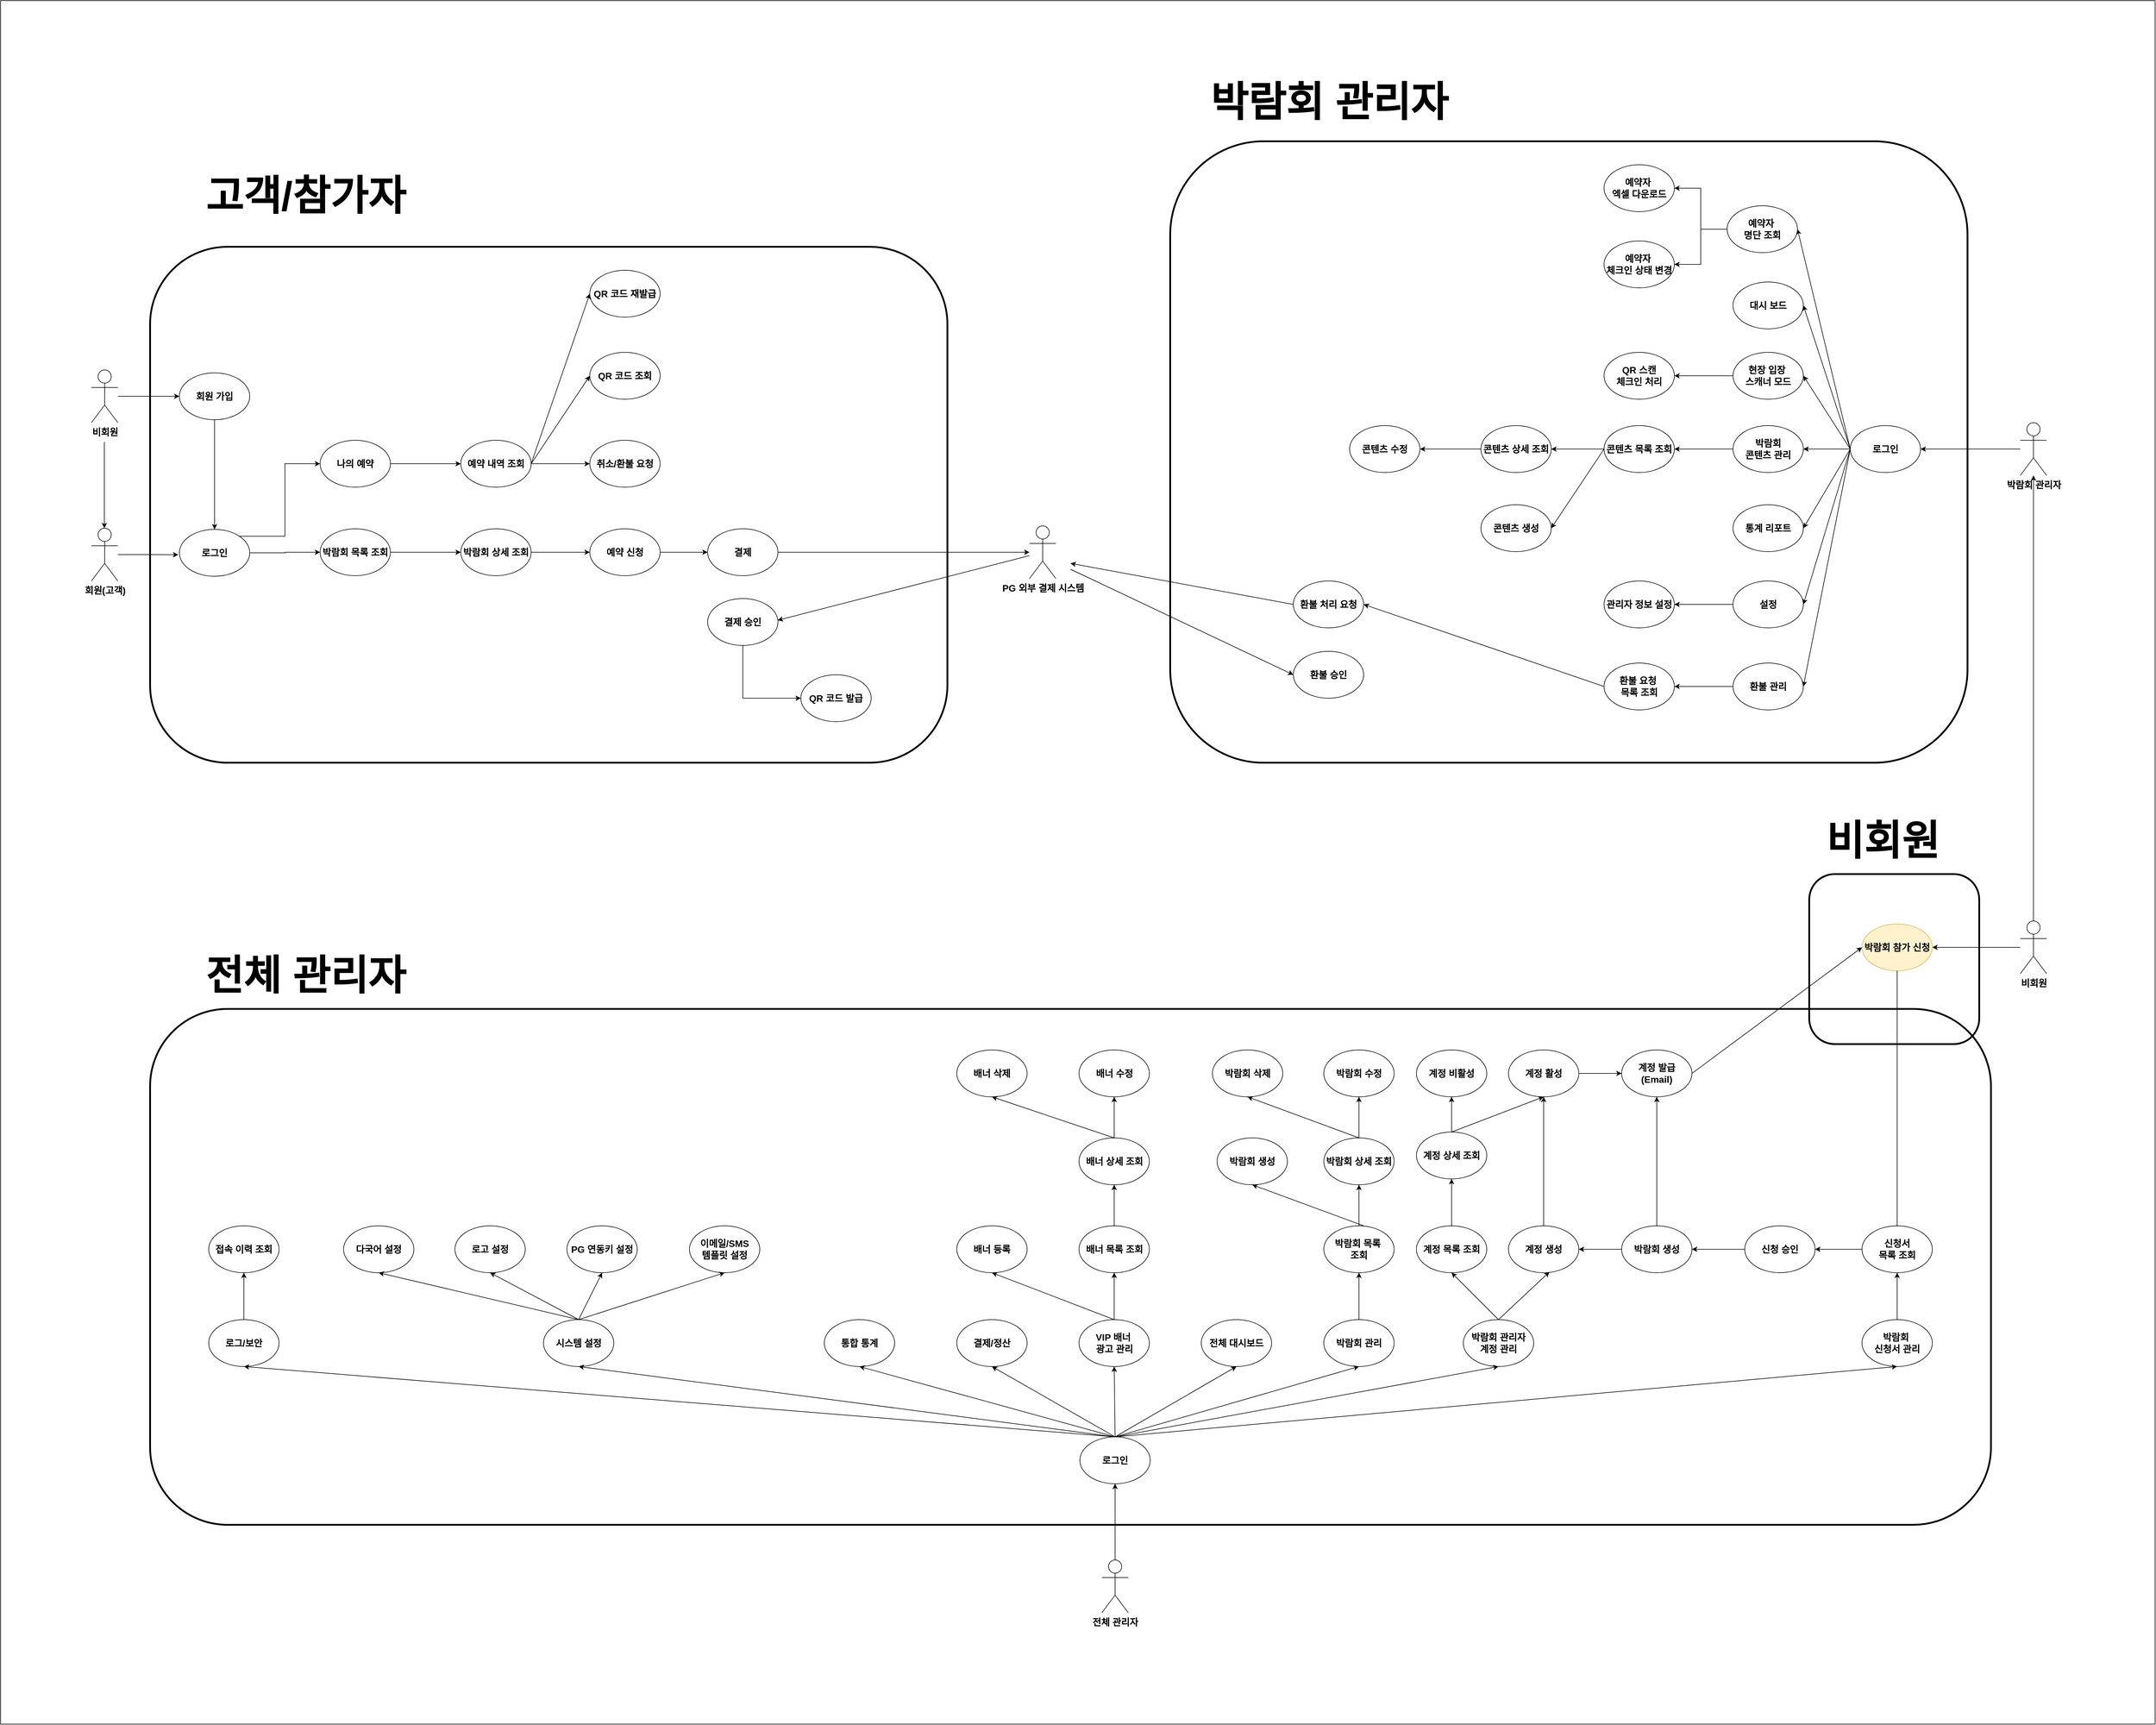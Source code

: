 <mxfile version="28.0.6">
  <diagram name="페이지-1" id="M0tbnselP6ZzbopTk5rP">
    <mxGraphModel dx="2686" dy="2296" grid="1" gridSize="10" guides="1" tooltips="1" connect="1" arrows="1" fold="1" page="1" pageScale="1" pageWidth="827" pageHeight="1169" math="0" shadow="0">
      <root>
        <mxCell id="0" />
        <mxCell id="1" parent="0" />
        <mxCell id="sVL81bUTCZYpE5jUuNYF-196" value="" style="rounded=1;whiteSpace=wrap;html=1;strokeColor=default;align=center;verticalAlign=middle;fontFamily=Helvetica;fontSize=16;fontColor=default;fillColor=none;strokeWidth=3;perimeterSpacing=0;" parent="1" vertex="1">
          <mxGeometry x="3060" y="1020" width="290" height="290" as="geometry" />
        </mxCell>
        <mxCell id="sVL81bUTCZYpE5jUuNYF-190" value="" style="rounded=1;whiteSpace=wrap;html=1;strokeColor=default;align=center;verticalAlign=middle;fontFamily=Helvetica;fontSize=16;fontColor=default;fillColor=none;strokeWidth=3;perimeterSpacing=0;" parent="1" vertex="1">
          <mxGeometry x="230" y="1250" width="3140" height="880" as="geometry" />
        </mxCell>
        <mxCell id="sVL81bUTCZYpE5jUuNYF-200" value="" style="rounded=0;whiteSpace=wrap;html=1;strokeColor=default;align=center;verticalAlign=middle;fontFamily=Helvetica;fontSize=16;fontColor=default;fillColor=none;" parent="1" vertex="1">
          <mxGeometry x="-25" y="-470" width="3675" height="2940" as="geometry" />
        </mxCell>
        <mxCell id="sVL81bUTCZYpE5jUuNYF-8" style="edgeStyle=orthogonalEdgeStyle;rounded=0;orthogonalLoop=1;jettySize=auto;html=1;fontStyle=1" parent="1" target="sVL81bUTCZYpE5jUuNYF-1" edge="1">
          <mxGeometry relative="1" as="geometry">
            <mxPoint x="152" y="283" as="sourcePoint" />
          </mxGeometry>
        </mxCell>
        <mxCell id="sVL81bUTCZYpE5jUuNYF-32" style="edgeStyle=orthogonalEdgeStyle;rounded=0;orthogonalLoop=1;jettySize=auto;html=1;entryX=0;entryY=0.5;entryDx=0;entryDy=0;fontStyle=1" parent="1" source="jAhalYrTm7OzA3xliaxw-1" target="sVL81bUTCZYpE5jUuNYF-9" edge="1">
          <mxGeometry relative="1" as="geometry">
            <mxPoint x="200" y="205" as="targetPoint" />
          </mxGeometry>
        </mxCell>
        <mxCell id="jAhalYrTm7OzA3xliaxw-1" value="&lt;font style=&quot;font-size: 16px;&quot;&gt;비회원&lt;/font&gt;" style="shape=umlActor;verticalLabelPosition=bottom;verticalAlign=top;html=1;outlineConnect=0;strokeColor=default;align=center;fontFamily=Helvetica;fontSize=12;fontColor=default;fillColor=default;fontStyle=1" parent="1" vertex="1">
          <mxGeometry x="130" y="160" width="45" height="90" as="geometry" />
        </mxCell>
        <mxCell id="sVL81bUTCZYpE5jUuNYF-33" value="" style="edgeStyle=orthogonalEdgeStyle;rounded=0;orthogonalLoop=1;jettySize=auto;html=1;entryX=-0.016;entryY=0.541;entryDx=0;entryDy=0;entryPerimeter=0;fontStyle=1" parent="1" source="sVL81bUTCZYpE5jUuNYF-1" target="sVL81bUTCZYpE5jUuNYF-4" edge="1">
          <mxGeometry relative="1" as="geometry" />
        </mxCell>
        <mxCell id="sVL81bUTCZYpE5jUuNYF-1" value="&lt;font style=&quot;font-size: 16px;&quot;&gt;회원(고객)&lt;/font&gt;" style="shape=umlActor;verticalLabelPosition=bottom;verticalAlign=top;html=1;outlineConnect=0;fontStyle=1" parent="1" vertex="1">
          <mxGeometry x="130" y="430" width="45" height="90" as="geometry" />
        </mxCell>
        <mxCell id="sVL81bUTCZYpE5jUuNYF-65" style="edgeStyle=orthogonalEdgeStyle;rounded=0;orthogonalLoop=1;jettySize=auto;html=1;fontFamily=Helvetica;fontSize=12;fontColor=default;fontStyle=1" parent="1" source="sVL81bUTCZYpE5jUuNYF-4" target="sVL81bUTCZYpE5jUuNYF-5" edge="1">
          <mxGeometry relative="1" as="geometry" />
        </mxCell>
        <mxCell id="sVL81bUTCZYpE5jUuNYF-67" style="edgeStyle=orthogonalEdgeStyle;rounded=0;orthogonalLoop=1;jettySize=auto;html=1;exitX=1;exitY=0;exitDx=0;exitDy=0;entryX=0;entryY=0.5;entryDx=0;entryDy=0;fontFamily=Helvetica;fontSize=12;fontColor=default;fontStyle=1" parent="1" source="sVL81bUTCZYpE5jUuNYF-4" target="sVL81bUTCZYpE5jUuNYF-16" edge="1">
          <mxGeometry relative="1" as="geometry" />
        </mxCell>
        <mxCell id="sVL81bUTCZYpE5jUuNYF-4" value="&lt;font&gt;로그인&lt;/font&gt;" style="ellipse;whiteSpace=wrap;html=1;strokeColor=default;align=center;verticalAlign=middle;fontFamily=Helvetica;fontSize=16;fontColor=default;fillColor=default;fontStyle=1" parent="1" vertex="1">
          <mxGeometry x="280" y="432" width="120" height="80" as="geometry" />
        </mxCell>
        <mxCell id="sVL81bUTCZYpE5jUuNYF-66" style="edgeStyle=orthogonalEdgeStyle;rounded=0;orthogonalLoop=1;jettySize=auto;html=1;fontFamily=Helvetica;fontSize=12;fontColor=default;fontStyle=1" parent="1" source="sVL81bUTCZYpE5jUuNYF-5" target="sVL81bUTCZYpE5jUuNYF-17" edge="1">
          <mxGeometry relative="1" as="geometry" />
        </mxCell>
        <mxCell id="sVL81bUTCZYpE5jUuNYF-5" value="박람회 목록 조회" style="ellipse;whiteSpace=wrap;html=1;strokeColor=default;align=center;verticalAlign=middle;fontFamily=Helvetica;fontSize=16;fontColor=default;fillColor=default;fontStyle=1" parent="1" vertex="1">
          <mxGeometry x="520" y="431" width="120" height="80" as="geometry" />
        </mxCell>
        <mxCell id="sVL81bUTCZYpE5jUuNYF-131" style="edgeStyle=orthogonalEdgeStyle;rounded=0;orthogonalLoop=1;jettySize=auto;html=1;fontFamily=Helvetica;fontSize=16;fontColor=default;fontStyle=1" parent="1" source="sVL81bUTCZYpE5jUuNYF-6" target="sVL81bUTCZYpE5jUuNYF-19" edge="1">
          <mxGeometry relative="1" as="geometry" />
        </mxCell>
        <mxCell id="sVL81bUTCZYpE5jUuNYF-6" value="박람회 관리자" style="shape=umlActor;verticalLabelPosition=bottom;verticalAlign=top;html=1;outlineConnect=0;fontSize=16;fontStyle=1" parent="1" vertex="1">
          <mxGeometry x="3420" y="250" width="45" height="90" as="geometry" />
        </mxCell>
        <mxCell id="sVL81bUTCZYpE5jUuNYF-144" style="edgeStyle=orthogonalEdgeStyle;rounded=0;orthogonalLoop=1;jettySize=auto;html=1;fontFamily=Helvetica;fontSize=16;fontColor=default;fontStyle=1" parent="1" source="sVL81bUTCZYpE5jUuNYF-7" target="sVL81bUTCZYpE5jUuNYF-20" edge="1">
          <mxGeometry relative="1" as="geometry" />
        </mxCell>
        <mxCell id="sVL81bUTCZYpE5jUuNYF-7" value="&lt;font style=&quot;font-size: 16px;&quot;&gt;전체 관리자&lt;/font&gt;" style="shape=umlActor;verticalLabelPosition=bottom;verticalAlign=top;html=1;outlineConnect=0;fontStyle=1" parent="1" vertex="1">
          <mxGeometry x="1853.5" y="2190" width="45" height="90" as="geometry" />
        </mxCell>
        <mxCell id="sVL81bUTCZYpE5jUuNYF-31" style="edgeStyle=orthogonalEdgeStyle;rounded=0;orthogonalLoop=1;jettySize=auto;html=1;fontStyle=1" parent="1" source="sVL81bUTCZYpE5jUuNYF-9" target="sVL81bUTCZYpE5jUuNYF-4" edge="1">
          <mxGeometry relative="1" as="geometry" />
        </mxCell>
        <mxCell id="sVL81bUTCZYpE5jUuNYF-9" value="&lt;font&gt;회원 가입&lt;/font&gt;" style="ellipse;whiteSpace=wrap;html=1;fontSize=16;fontStyle=1" parent="1" vertex="1">
          <mxGeometry x="280" y="165" width="120" height="80" as="geometry" />
        </mxCell>
        <mxCell id="sVL81bUTCZYpE5jUuNYF-11" value="대시 보드" style="ellipse;whiteSpace=wrap;html=1;strokeColor=default;align=center;verticalAlign=middle;fontFamily=Helvetica;fontSize=16;fontColor=default;fillColor=default;fontStyle=1" parent="1" vertex="1">
          <mxGeometry x="2930" y="10" width="120" height="80" as="geometry" />
        </mxCell>
        <mxCell id="sVL81bUTCZYpE5jUuNYF-85" style="edgeStyle=orthogonalEdgeStyle;rounded=0;orthogonalLoop=1;jettySize=auto;html=1;fontFamily=Helvetica;fontSize=16;fontColor=default;fontStyle=1" parent="1" source="sVL81bUTCZYpE5jUuNYF-12" target="sVL81bUTCZYpE5jUuNYF-82" edge="1">
          <mxGeometry relative="1" as="geometry" />
        </mxCell>
        <mxCell id="sVL81bUTCZYpE5jUuNYF-12" value="예약자&amp;nbsp;&lt;div&gt;명단 조회&lt;/div&gt;" style="ellipse;whiteSpace=wrap;html=1;strokeColor=default;align=center;verticalAlign=middle;fontFamily=Helvetica;fontSize=16;fontColor=default;fillColor=default;fontStyle=1" parent="1" vertex="1">
          <mxGeometry x="2920" y="-120" width="120" height="80" as="geometry" />
        </mxCell>
        <mxCell id="sVL81bUTCZYpE5jUuNYF-97" style="edgeStyle=orthogonalEdgeStyle;rounded=0;orthogonalLoop=1;jettySize=auto;html=1;fontFamily=Helvetica;fontSize=16;fontColor=default;fontStyle=1" parent="1" source="sVL81bUTCZYpE5jUuNYF-13" target="sVL81bUTCZYpE5jUuNYF-96" edge="1">
          <mxGeometry relative="1" as="geometry" />
        </mxCell>
        <mxCell id="sVL81bUTCZYpE5jUuNYF-13" value="&lt;div&gt;박람회&lt;/div&gt;콘텐츠 관리" style="ellipse;whiteSpace=wrap;html=1;strokeColor=default;align=center;verticalAlign=middle;fontFamily=Helvetica;fontSize=16;fontColor=default;fillColor=default;fontStyle=1" parent="1" vertex="1">
          <mxGeometry x="2930" y="255" width="120" height="80" as="geometry" />
        </mxCell>
        <mxCell id="sVL81bUTCZYpE5jUuNYF-14" value="통계 리포트" style="ellipse;whiteSpace=wrap;html=1;strokeColor=default;align=center;verticalAlign=middle;fontFamily=Helvetica;fontSize=16;fontColor=default;fillColor=default;fontStyle=1" parent="1" vertex="1">
          <mxGeometry x="2930" y="390" width="120" height="80" as="geometry" />
        </mxCell>
        <mxCell id="sVL81bUTCZYpE5jUuNYF-95" style="edgeStyle=orthogonalEdgeStyle;rounded=0;orthogonalLoop=1;jettySize=auto;html=1;fontFamily=Helvetica;fontSize=16;fontColor=default;fontStyle=1" parent="1" source="sVL81bUTCZYpE5jUuNYF-15" target="sVL81bUTCZYpE5jUuNYF-94" edge="1">
          <mxGeometry relative="1" as="geometry" />
        </mxCell>
        <mxCell id="sVL81bUTCZYpE5jUuNYF-15" value="설정" style="ellipse;whiteSpace=wrap;html=1;strokeColor=default;align=center;verticalAlign=middle;fontFamily=Helvetica;fontSize=16;fontColor=default;fillColor=default;fontStyle=1" parent="1" vertex="1">
          <mxGeometry x="2930" y="520" width="120" height="80" as="geometry" />
        </mxCell>
        <mxCell id="sVL81bUTCZYpE5jUuNYF-75" style="edgeStyle=orthogonalEdgeStyle;rounded=0;orthogonalLoop=1;jettySize=auto;html=1;fontFamily=Helvetica;fontSize=12;fontColor=default;fontStyle=1" parent="1" source="sVL81bUTCZYpE5jUuNYF-16" target="sVL81bUTCZYpE5jUuNYF-59" edge="1">
          <mxGeometry relative="1" as="geometry" />
        </mxCell>
        <mxCell id="sVL81bUTCZYpE5jUuNYF-16" value="나의 예약" style="ellipse;whiteSpace=wrap;html=1;strokeColor=default;align=center;verticalAlign=middle;fontFamily=Helvetica;fontSize=16;fontColor=default;fillColor=default;fontStyle=1" parent="1" vertex="1">
          <mxGeometry x="520" y="280" width="120" height="80" as="geometry" />
        </mxCell>
        <mxCell id="sVL81bUTCZYpE5jUuNYF-69" style="edgeStyle=orthogonalEdgeStyle;rounded=0;orthogonalLoop=1;jettySize=auto;html=1;fontFamily=Helvetica;fontSize=12;fontColor=default;fontStyle=1" parent="1" source="sVL81bUTCZYpE5jUuNYF-17" target="sVL81bUTCZYpE5jUuNYF-55" edge="1">
          <mxGeometry relative="1" as="geometry" />
        </mxCell>
        <mxCell id="sVL81bUTCZYpE5jUuNYF-17" value="박람회 상세 조회" style="ellipse;whiteSpace=wrap;html=1;strokeColor=default;align=center;verticalAlign=middle;fontFamily=Helvetica;fontSize=16;fontColor=default;fillColor=default;fontStyle=1" parent="1" vertex="1">
          <mxGeometry x="760" y="431" width="120" height="80" as="geometry" />
        </mxCell>
        <mxCell id="sVL81bUTCZYpE5jUuNYF-19" value="로그인" style="ellipse;whiteSpace=wrap;html=1;strokeColor=default;align=center;verticalAlign=middle;fontFamily=Helvetica;fontSize=16;fontColor=default;fillColor=default;fontStyle=1" parent="1" vertex="1">
          <mxGeometry x="3130" y="255" width="120" height="80" as="geometry" />
        </mxCell>
        <mxCell id="sVL81bUTCZYpE5jUuNYF-20" value="로그인" style="ellipse;whiteSpace=wrap;html=1;strokeColor=default;align=center;verticalAlign=middle;fontFamily=Helvetica;fontSize=16;fontColor=default;fillColor=default;fontStyle=1" parent="1" vertex="1">
          <mxGeometry x="1816" y="1980" width="120" height="80" as="geometry" />
        </mxCell>
        <mxCell id="sVL81bUTCZYpE5jUuNYF-22" value="전체 대시보드" style="ellipse;whiteSpace=wrap;html=1;strokeColor=default;align=center;verticalAlign=middle;fontFamily=Helvetica;fontSize=16;fontColor=default;fillColor=default;fontStyle=1" parent="1" vertex="1">
          <mxGeometry x="2023" y="1780" width="120" height="80" as="geometry" />
        </mxCell>
        <mxCell id="sVL81bUTCZYpE5jUuNYF-166" value="" style="edgeStyle=orthogonalEdgeStyle;rounded=0;orthogonalLoop=1;jettySize=auto;html=1;fontFamily=Helvetica;fontSize=16;fontColor=default;fontStyle=1" parent="1" source="sVL81bUTCZYpE5jUuNYF-23" target="sVL81bUTCZYpE5jUuNYF-40" edge="1">
          <mxGeometry relative="1" as="geometry" />
        </mxCell>
        <mxCell id="sVL81bUTCZYpE5jUuNYF-23" value="박람회 관리" style="ellipse;whiteSpace=wrap;html=1;strokeColor=default;align=center;verticalAlign=middle;fontFamily=Helvetica;fontSize=16;fontColor=default;fillColor=default;fontStyle=1" parent="1" vertex="1">
          <mxGeometry x="2232" y="1780" width="120" height="80" as="geometry" />
        </mxCell>
        <mxCell id="sVL81bUTCZYpE5jUuNYF-24" value="박람회 관리자&lt;div&gt;계정 관리&lt;/div&gt;" style="ellipse;whiteSpace=wrap;html=1;strokeColor=default;align=center;verticalAlign=middle;fontFamily=Helvetica;fontSize=16;fontColor=default;fillColor=default;fontStyle=1" parent="1" vertex="1">
          <mxGeometry x="2470" y="1780" width="120" height="80" as="geometry" />
        </mxCell>
        <mxCell id="sVL81bUTCZYpE5jUuNYF-178" value="" style="edgeStyle=orthogonalEdgeStyle;rounded=0;orthogonalLoop=1;jettySize=auto;html=1;fontFamily=Helvetica;fontSize=16;fontColor=default;fontStyle=1" parent="1" source="sVL81bUTCZYpE5jUuNYF-25" target="sVL81bUTCZYpE5jUuNYF-64" edge="1">
          <mxGeometry relative="1" as="geometry" />
        </mxCell>
        <mxCell id="sVL81bUTCZYpE5jUuNYF-25" value="VIP 배너&amp;nbsp;&lt;div&gt;광고 관리&lt;/div&gt;" style="ellipse;whiteSpace=wrap;html=1;strokeColor=default;align=center;verticalAlign=middle;fontFamily=Helvetica;fontSize=16;fontColor=default;fillColor=default;fontStyle=1" parent="1" vertex="1">
          <mxGeometry x="1814.5" y="1780" width="120" height="80" as="geometry" />
        </mxCell>
        <mxCell id="sVL81bUTCZYpE5jUuNYF-26" value="결제/정산" style="ellipse;whiteSpace=wrap;html=1;strokeColor=default;align=center;verticalAlign=middle;fontFamily=Helvetica;fontSize=16;fontColor=default;fillColor=default;fontStyle=1" parent="1" vertex="1">
          <mxGeometry x="1606" y="1780" width="120" height="80" as="geometry" />
        </mxCell>
        <mxCell id="sVL81bUTCZYpE5jUuNYF-27" value="통합 통계" style="ellipse;whiteSpace=wrap;html=1;strokeColor=default;align=center;verticalAlign=middle;fontFamily=Helvetica;fontSize=16;fontColor=default;fillColor=default;fontStyle=1" parent="1" vertex="1">
          <mxGeometry x="1380" y="1780" width="120" height="80" as="geometry" />
        </mxCell>
        <mxCell id="sVL81bUTCZYpE5jUuNYF-28" value="시스템 설정" style="ellipse;whiteSpace=wrap;html=1;strokeColor=default;align=center;verticalAlign=middle;fontFamily=Helvetica;fontSize=16;fontColor=default;fillColor=default;fontStyle=1" parent="1" vertex="1">
          <mxGeometry x="901" y="1780" width="120" height="80" as="geometry" />
        </mxCell>
        <mxCell id="sVL81bUTCZYpE5jUuNYF-189" value="" style="edgeStyle=orthogonalEdgeStyle;rounded=0;orthogonalLoop=1;jettySize=auto;html=1;fontFamily=Helvetica;fontSize=16;fontColor=default;fontStyle=1" parent="1" source="sVL81bUTCZYpE5jUuNYF-29" target="sVL81bUTCZYpE5jUuNYF-188" edge="1">
          <mxGeometry relative="1" as="geometry" />
        </mxCell>
        <mxCell id="sVL81bUTCZYpE5jUuNYF-29" value="로그/보안" style="ellipse;whiteSpace=wrap;html=1;strokeColor=default;align=center;verticalAlign=middle;fontFamily=Helvetica;fontSize=16;fontColor=default;fillColor=default;fontStyle=1" parent="1" vertex="1">
          <mxGeometry x="330" y="1780" width="120" height="80" as="geometry" />
        </mxCell>
        <mxCell id="sVL81bUTCZYpE5jUuNYF-93" style="edgeStyle=orthogonalEdgeStyle;rounded=0;orthogonalLoop=1;jettySize=auto;html=1;fontFamily=Helvetica;fontSize=16;fontColor=default;fontStyle=1" parent="1" source="sVL81bUTCZYpE5jUuNYF-30" target="sVL81bUTCZYpE5jUuNYF-92" edge="1">
          <mxGeometry relative="1" as="geometry" />
        </mxCell>
        <mxCell id="sVL81bUTCZYpE5jUuNYF-30" value="현장 입장&amp;nbsp;&lt;div&gt;스캐너 모드&lt;/div&gt;" style="ellipse;whiteSpace=wrap;html=1;strokeColor=default;align=center;verticalAlign=middle;fontFamily=Helvetica;fontSize=16;fontColor=default;fillColor=default;fontStyle=1" parent="1" vertex="1">
          <mxGeometry x="2930" y="130" width="120" height="80" as="geometry" />
        </mxCell>
        <mxCell id="sVL81bUTCZYpE5jUuNYF-160" value="" style="edgeStyle=orthogonalEdgeStyle;rounded=0;orthogonalLoop=1;jettySize=auto;html=1;fontFamily=Helvetica;fontSize=16;fontColor=default;fontStyle=1" parent="1" source="sVL81bUTCZYpE5jUuNYF-36" target="sVL81bUTCZYpE5jUuNYF-43" edge="1">
          <mxGeometry relative="1" as="geometry" />
        </mxCell>
        <mxCell id="sVL81bUTCZYpE5jUuNYF-162" value="" style="edgeStyle=orthogonalEdgeStyle;rounded=0;orthogonalLoop=1;jettySize=auto;html=1;fontFamily=Helvetica;fontSize=16;fontColor=default;fontStyle=1" parent="1" source="sVL81bUTCZYpE5jUuNYF-36" target="sVL81bUTCZYpE5jUuNYF-54" edge="1">
          <mxGeometry relative="1" as="geometry" />
        </mxCell>
        <mxCell id="sVL81bUTCZYpE5jUuNYF-36" value="박람회 생성" style="ellipse;whiteSpace=wrap;html=1;strokeColor=default;align=center;verticalAlign=middle;fontFamily=Helvetica;fontSize=16;fontColor=default;fillColor=default;fontStyle=1" parent="1" vertex="1">
          <mxGeometry x="2740" y="1620" width="120" height="80" as="geometry" />
        </mxCell>
        <mxCell id="sVL81bUTCZYpE5jUuNYF-37" value="박람회 수정" style="ellipse;whiteSpace=wrap;html=1;strokeColor=default;align=center;verticalAlign=middle;fontFamily=Helvetica;fontSize=16;fontColor=default;fillColor=default;fontStyle=1" parent="1" vertex="1">
          <mxGeometry x="2232" y="1320" width="120" height="80" as="geometry" />
        </mxCell>
        <mxCell id="sVL81bUTCZYpE5jUuNYF-38" value="박람회 삭제" style="ellipse;whiteSpace=wrap;html=1;strokeColor=default;align=center;verticalAlign=middle;fontFamily=Helvetica;fontSize=16;fontColor=default;fillColor=default;fontStyle=1" parent="1" vertex="1">
          <mxGeometry x="2042" y="1320" width="120" height="80" as="geometry" />
        </mxCell>
        <mxCell id="sVL81bUTCZYpE5jUuNYF-167" value="" style="edgeStyle=orthogonalEdgeStyle;rounded=0;orthogonalLoop=1;jettySize=auto;html=1;fontFamily=Helvetica;fontSize=16;fontColor=default;fontStyle=1" parent="1" source="sVL81bUTCZYpE5jUuNYF-40" target="sVL81bUTCZYpE5jUuNYF-42" edge="1">
          <mxGeometry relative="1" as="geometry" />
        </mxCell>
        <mxCell id="sVL81bUTCZYpE5jUuNYF-40" value="박람회 목록&amp;nbsp;&lt;div&gt;조회&lt;/div&gt;" style="ellipse;whiteSpace=wrap;html=1;strokeColor=default;align=center;verticalAlign=middle;fontFamily=Helvetica;fontSize=16;fontColor=default;fillColor=default;fontStyle=1" parent="1" vertex="1">
          <mxGeometry x="2232" y="1620" width="120" height="80" as="geometry" />
        </mxCell>
        <mxCell id="sVL81bUTCZYpE5jUuNYF-168" value="" style="edgeStyle=orthogonalEdgeStyle;rounded=0;orthogonalLoop=1;jettySize=auto;html=1;fontFamily=Helvetica;fontSize=16;fontColor=default;fontStyle=1" parent="1" source="sVL81bUTCZYpE5jUuNYF-42" target="sVL81bUTCZYpE5jUuNYF-37" edge="1">
          <mxGeometry relative="1" as="geometry" />
        </mxCell>
        <mxCell id="sVL81bUTCZYpE5jUuNYF-42" value="박람회 상세&amp;nbsp;&lt;span style=&quot;background-color: transparent; color: light-dark(rgb(0, 0, 0), rgb(255, 255, 255));&quot;&gt;조회&lt;/span&gt;" style="ellipse;whiteSpace=wrap;html=1;strokeColor=default;align=center;verticalAlign=middle;fontFamily=Helvetica;fontSize=16;fontColor=default;fillColor=default;fontStyle=1" parent="1" vertex="1">
          <mxGeometry x="2232" y="1470" width="120" height="80" as="geometry" />
        </mxCell>
        <mxCell id="sVL81bUTCZYpE5jUuNYF-161" style="edgeStyle=orthogonalEdgeStyle;rounded=0;orthogonalLoop=1;jettySize=auto;html=1;fontFamily=Helvetica;fontSize=16;fontColor=default;fontStyle=1" parent="1" source="sVL81bUTCZYpE5jUuNYF-43" target="sVL81bUTCZYpE5jUuNYF-44" edge="1">
          <mxGeometry relative="1" as="geometry" />
        </mxCell>
        <mxCell id="sVL81bUTCZYpE5jUuNYF-43" value="계정 생성" style="ellipse;whiteSpace=wrap;html=1;strokeColor=default;align=center;verticalAlign=middle;fontFamily=Helvetica;fontSize=16;fontColor=default;fillColor=default;fontStyle=1" parent="1" vertex="1">
          <mxGeometry x="2547" y="1620" width="120" height="80" as="geometry" />
        </mxCell>
        <mxCell id="UDyGWrclJcHRmXK76RhE-1" value="" style="edgeStyle=orthogonalEdgeStyle;rounded=0;orthogonalLoop=1;jettySize=auto;html=1;" edge="1" parent="1" source="sVL81bUTCZYpE5jUuNYF-44" target="sVL81bUTCZYpE5jUuNYF-54">
          <mxGeometry relative="1" as="geometry" />
        </mxCell>
        <mxCell id="sVL81bUTCZYpE5jUuNYF-44" value="계정 활성" style="ellipse;whiteSpace=wrap;html=1;strokeColor=default;align=center;verticalAlign=middle;fontFamily=Helvetica;fontSize=16;fontColor=default;fillColor=default;fontStyle=1" parent="1" vertex="1">
          <mxGeometry x="2547" y="1320" width="120" height="80" as="geometry" />
        </mxCell>
        <mxCell id="sVL81bUTCZYpE5jUuNYF-46" value="계정 비활성" style="ellipse;whiteSpace=wrap;html=1;strokeColor=default;align=center;verticalAlign=middle;fontFamily=Helvetica;fontSize=16;fontColor=default;fillColor=default;fontStyle=1" parent="1" vertex="1">
          <mxGeometry x="2390" y="1320" width="120" height="80" as="geometry" />
        </mxCell>
        <mxCell id="sVL81bUTCZYpE5jUuNYF-133" style="edgeStyle=orthogonalEdgeStyle;rounded=0;orthogonalLoop=1;jettySize=auto;html=1;fontFamily=Helvetica;fontSize=16;fontColor=default;" parent="1" source="sVL81bUTCZYpE5jUuNYF-47" target="sVL81bUTCZYpE5jUuNYF-6" edge="1">
          <mxGeometry relative="1" as="geometry" />
        </mxCell>
        <mxCell id="sVL81bUTCZYpE5jUuNYF-134" style="edgeStyle=orthogonalEdgeStyle;rounded=0;orthogonalLoop=1;jettySize=auto;html=1;fontFamily=Helvetica;fontSize=16;fontColor=default;" parent="1" source="sVL81bUTCZYpE5jUuNYF-47" target="sVL81bUTCZYpE5jUuNYF-50" edge="1">
          <mxGeometry relative="1" as="geometry" />
        </mxCell>
        <mxCell id="sVL81bUTCZYpE5jUuNYF-47" value="&lt;font style=&quot;font-size: 16px;&quot;&gt;비회원&lt;/font&gt;" style="shape=umlActor;verticalLabelPosition=bottom;verticalAlign=top;html=1;outlineConnect=0;fontStyle=1" parent="1" vertex="1">
          <mxGeometry x="3420" y="1100" width="45" height="90" as="geometry" />
        </mxCell>
        <mxCell id="sVL81bUTCZYpE5jUuNYF-50" value="박람회 참가 신청" style="ellipse;whiteSpace=wrap;html=1;strokeColor=#d6b656;align=center;verticalAlign=middle;fontFamily=Helvetica;fontSize=16;fillColor=#fff2cc;fontStyle=1" parent="1" vertex="1">
          <mxGeometry x="3150" y="1105" width="120" height="80" as="geometry" />
        </mxCell>
        <mxCell id="sVL81bUTCZYpE5jUuNYF-158" value="" style="edgeStyle=orthogonalEdgeStyle;rounded=0;orthogonalLoop=1;jettySize=auto;html=1;fontFamily=Helvetica;fontSize=16;fontColor=default;fontStyle=1" parent="1" source="sVL81bUTCZYpE5jUuNYF-51" target="sVL81bUTCZYpE5jUuNYF-137" edge="1">
          <mxGeometry relative="1" as="geometry" />
        </mxCell>
        <mxCell id="sVL81bUTCZYpE5jUuNYF-51" value="신청서 &lt;br&gt;목록 조회" style="ellipse;whiteSpace=wrap;html=1;strokeColor=default;align=center;verticalAlign=middle;fontFamily=Helvetica;fontSize=16;fontColor=default;fillColor=default;fontStyle=1" parent="1" vertex="1">
          <mxGeometry x="3150" y="1620" width="120" height="80" as="geometry" />
        </mxCell>
        <mxCell id="sVL81bUTCZYpE5jUuNYF-54" value="계정 발급&lt;div&gt;(Email)&lt;/div&gt;" style="ellipse;whiteSpace=wrap;html=1;strokeColor=default;align=center;verticalAlign=middle;fontFamily=Helvetica;fontSize=16;fontColor=default;fillColor=default;fontStyle=1" parent="1" vertex="1">
          <mxGeometry x="2740" y="1320" width="120" height="80" as="geometry" />
        </mxCell>
        <mxCell id="sVL81bUTCZYpE5jUuNYF-72" style="edgeStyle=orthogonalEdgeStyle;rounded=0;orthogonalLoop=1;jettySize=auto;html=1;fontFamily=Helvetica;fontSize=12;fontColor=default;fontStyle=1" parent="1" source="sVL81bUTCZYpE5jUuNYF-55" target="sVL81bUTCZYpE5jUuNYF-57" edge="1">
          <mxGeometry relative="1" as="geometry" />
        </mxCell>
        <mxCell id="sVL81bUTCZYpE5jUuNYF-55" value="예약 신청" style="ellipse;whiteSpace=wrap;html=1;strokeColor=default;align=center;verticalAlign=middle;fontFamily=Helvetica;fontSize=16;fontColor=default;fillColor=default;fontStyle=1" parent="1" vertex="1">
          <mxGeometry x="980" y="431" width="120" height="80" as="geometry" />
        </mxCell>
        <mxCell id="sVL81bUTCZYpE5jUuNYF-74" style="edgeStyle=orthogonalEdgeStyle;rounded=0;orthogonalLoop=1;jettySize=auto;html=1;fontFamily=Helvetica;fontSize=12;fontColor=default;fontStyle=1" parent="1" source="sVL81bUTCZYpE5jUuNYF-57" target="sVL81bUTCZYpE5jUuNYF-62" edge="1">
          <mxGeometry relative="1" as="geometry" />
        </mxCell>
        <mxCell id="sVL81bUTCZYpE5jUuNYF-57" value="결제" style="ellipse;whiteSpace=wrap;html=1;strokeColor=default;align=center;verticalAlign=middle;fontFamily=Helvetica;fontSize=16;fontColor=default;fillColor=default;fontStyle=1" parent="1" vertex="1">
          <mxGeometry x="1181" y="431" width="120" height="80" as="geometry" />
        </mxCell>
        <mxCell id="sVL81bUTCZYpE5jUuNYF-58" value="QR 코드 발급" style="ellipse;whiteSpace=wrap;html=1;strokeColor=default;align=center;verticalAlign=middle;fontFamily=Helvetica;fontSize=16;fontColor=default;fillColor=default;fontStyle=1" parent="1" vertex="1">
          <mxGeometry x="1340" y="680" width="120" height="80" as="geometry" />
        </mxCell>
        <mxCell id="sVL81bUTCZYpE5jUuNYF-70" style="edgeStyle=orthogonalEdgeStyle;rounded=0;orthogonalLoop=1;jettySize=auto;html=1;fontFamily=Helvetica;fontSize=12;fontColor=default;fontStyle=1" parent="1" source="sVL81bUTCZYpE5jUuNYF-59" target="sVL81bUTCZYpE5jUuNYF-60" edge="1">
          <mxGeometry relative="1" as="geometry" />
        </mxCell>
        <mxCell id="sVL81bUTCZYpE5jUuNYF-59" value="예약 내역 조회" style="ellipse;whiteSpace=wrap;html=1;strokeColor=default;align=center;verticalAlign=middle;fontFamily=Helvetica;fontSize=16;fontColor=default;fillColor=default;fontStyle=1" parent="1" vertex="1">
          <mxGeometry x="760" y="280" width="120" height="80" as="geometry" />
        </mxCell>
        <mxCell id="sVL81bUTCZYpE5jUuNYF-60" value="취소/환불 요청" style="ellipse;whiteSpace=wrap;html=1;strokeColor=default;align=center;verticalAlign=middle;fontFamily=Helvetica;fontSize=16;fontColor=default;fillColor=default;fontStyle=1" parent="1" vertex="1">
          <mxGeometry x="980" y="280" width="120" height="80" as="geometry" />
        </mxCell>
        <mxCell id="sVL81bUTCZYpE5jUuNYF-61" value="QR 코드 조회" style="ellipse;whiteSpace=wrap;html=1;strokeColor=default;align=center;verticalAlign=middle;fontFamily=Helvetica;fontSize=16;fontColor=default;fillColor=default;fontStyle=1" parent="1" vertex="1">
          <mxGeometry x="980" y="130" width="120" height="80" as="geometry" />
        </mxCell>
        <mxCell id="sVL81bUTCZYpE5jUuNYF-62" value="PG 외부 결제 시스템" style="shape=umlActor;verticalLabelPosition=bottom;verticalAlign=top;html=1;outlineConnect=0;strokeColor=default;align=center;fontFamily=Helvetica;fontSize=16;fontColor=default;fillColor=default;fontStyle=1" parent="1" vertex="1">
          <mxGeometry x="1730" y="426" width="45" height="90" as="geometry" />
        </mxCell>
        <mxCell id="sVL81bUTCZYpE5jUuNYF-179" value="" style="edgeStyle=orthogonalEdgeStyle;rounded=0;orthogonalLoop=1;jettySize=auto;html=1;fontFamily=Helvetica;fontSize=16;fontColor=default;fontStyle=1" parent="1" source="sVL81bUTCZYpE5jUuNYF-64" target="sVL81bUTCZYpE5jUuNYF-171" edge="1">
          <mxGeometry relative="1" as="geometry" />
        </mxCell>
        <mxCell id="sVL81bUTCZYpE5jUuNYF-64" value="배너 목록&amp;nbsp;&lt;span style=&quot;background-color: transparent; color: light-dark(rgb(0, 0, 0), rgb(255, 255, 255));&quot;&gt;조회&lt;/span&gt;" style="ellipse;whiteSpace=wrap;html=1;strokeColor=default;align=center;verticalAlign=middle;fontFamily=Helvetica;fontSize=16;fontColor=default;fillColor=default;fontStyle=1" parent="1" vertex="1">
          <mxGeometry x="1814.5" y="1620" width="120" height="80" as="geometry" />
        </mxCell>
        <mxCell id="sVL81bUTCZYpE5jUuNYF-79" style="edgeStyle=orthogonalEdgeStyle;rounded=0;orthogonalLoop=1;jettySize=auto;html=1;entryX=0;entryY=0.5;entryDx=0;entryDy=0;fontFamily=Helvetica;fontSize=12;fontColor=default;exitX=0.5;exitY=1;exitDx=0;exitDy=0;fontStyle=1" parent="1" source="sVL81bUTCZYpE5jUuNYF-77" target="sVL81bUTCZYpE5jUuNYF-58" edge="1">
          <mxGeometry relative="1" as="geometry">
            <mxPoint x="1220" y="675" as="sourcePoint" />
            <mxPoint x="1319.0" y="765" as="targetPoint" />
          </mxGeometry>
        </mxCell>
        <mxCell id="sVL81bUTCZYpE5jUuNYF-77" value="결제 승인" style="ellipse;whiteSpace=wrap;html=1;strokeColor=default;align=center;verticalAlign=middle;fontFamily=Helvetica;fontSize=16;fontColor=default;fillColor=default;fontStyle=1" parent="1" vertex="1">
          <mxGeometry x="1181" y="550" width="120" height="80" as="geometry" />
        </mxCell>
        <mxCell id="sVL81bUTCZYpE5jUuNYF-80" value="" style="endArrow=classic;html=1;rounded=0;fontFamily=Helvetica;fontSize=12;fontColor=default;entryX=0.995;entryY=0.463;entryDx=0;entryDy=0;entryPerimeter=0;fontStyle=1" parent="1" source="sVL81bUTCZYpE5jUuNYF-62" target="sVL81bUTCZYpE5jUuNYF-77" edge="1">
          <mxGeometry width="50" height="50" relative="1" as="geometry">
            <mxPoint x="1380" y="585" as="sourcePoint" />
            <mxPoint x="1430" y="535" as="targetPoint" />
          </mxGeometry>
        </mxCell>
        <mxCell id="sVL81bUTCZYpE5jUuNYF-81" value="예약자&amp;nbsp;&lt;div&gt;엑셀 다운로드&lt;/div&gt;" style="ellipse;whiteSpace=wrap;html=1;strokeColor=default;align=center;verticalAlign=middle;fontFamily=Helvetica;fontSize=16;fontColor=default;fillColor=default;fontStyle=1" parent="1" vertex="1">
          <mxGeometry x="2710" y="-190" width="120" height="80" as="geometry" />
        </mxCell>
        <mxCell id="sVL81bUTCZYpE5jUuNYF-82" value="예약자&amp;nbsp;&lt;div&gt;체크인 상태 변경&lt;/div&gt;" style="ellipse;whiteSpace=wrap;html=1;strokeColor=default;align=center;verticalAlign=middle;fontFamily=Helvetica;fontSize=16;fontColor=default;fillColor=default;fontStyle=1" parent="1" vertex="1">
          <mxGeometry x="2710" y="-60" width="120" height="80" as="geometry" />
        </mxCell>
        <mxCell id="sVL81bUTCZYpE5jUuNYF-83" value="" style="endArrow=classic;html=1;rounded=0;fontFamily=Helvetica;fontSize=12;fontColor=default;entryX=1;entryY=0.5;entryDx=0;entryDy=0;exitX=0;exitY=0.5;exitDx=0;exitDy=0;fontStyle=1" parent="1" source="sVL81bUTCZYpE5jUuNYF-19" target="sVL81bUTCZYpE5jUuNYF-12" edge="1">
          <mxGeometry width="50" height="50" relative="1" as="geometry">
            <mxPoint x="2090" y="20" as="sourcePoint" />
            <mxPoint x="1860" y="126" as="targetPoint" />
          </mxGeometry>
        </mxCell>
        <mxCell id="sVL81bUTCZYpE5jUuNYF-84" style="edgeStyle=orthogonalEdgeStyle;rounded=0;orthogonalLoop=1;jettySize=auto;html=1;entryX=1;entryY=0.5;entryDx=0;entryDy=0;fontFamily=Helvetica;fontSize=16;fontColor=default;fontStyle=1" parent="1" source="sVL81bUTCZYpE5jUuNYF-12" target="sVL81bUTCZYpE5jUuNYF-81" edge="1">
          <mxGeometry relative="1" as="geometry" />
        </mxCell>
        <mxCell id="sVL81bUTCZYpE5jUuNYF-87" value="" style="endArrow=classic;html=1;rounded=0;fontFamily=Helvetica;fontSize=12;fontColor=default;entryX=1;entryY=0.5;entryDx=0;entryDy=0;exitX=0;exitY=0.5;exitDx=0;exitDy=0;fontStyle=1" parent="1" source="sVL81bUTCZYpE5jUuNYF-19" target="sVL81bUTCZYpE5jUuNYF-11" edge="1">
          <mxGeometry width="50" height="50" relative="1" as="geometry">
            <mxPoint x="2270" y="499" as="sourcePoint" />
            <mxPoint x="2381" y="260" as="targetPoint" />
          </mxGeometry>
        </mxCell>
        <mxCell id="sVL81bUTCZYpE5jUuNYF-88" value="" style="endArrow=classic;html=1;rounded=0;fontFamily=Helvetica;fontSize=12;fontColor=default;exitX=0;exitY=0.5;exitDx=0;exitDy=0;entryX=1;entryY=0.5;entryDx=0;entryDy=0;fontStyle=1" parent="1" source="sVL81bUTCZYpE5jUuNYF-19" target="sVL81bUTCZYpE5jUuNYF-30" edge="1">
          <mxGeometry width="50" height="50" relative="1" as="geometry">
            <mxPoint x="2220" y="400" as="sourcePoint" />
            <mxPoint x="2330" y="280" as="targetPoint" />
          </mxGeometry>
        </mxCell>
        <mxCell id="sVL81bUTCZYpE5jUuNYF-89" value="" style="endArrow=classic;html=1;rounded=0;fontFamily=Helvetica;fontSize=12;fontColor=default;exitX=0;exitY=0.5;exitDx=0;exitDy=0;fontStyle=1" parent="1" source="sVL81bUTCZYpE5jUuNYF-19" edge="1">
          <mxGeometry width="50" height="50" relative="1" as="geometry">
            <mxPoint x="2340" y="460" as="sourcePoint" />
            <mxPoint x="3050" y="295" as="targetPoint" />
          </mxGeometry>
        </mxCell>
        <mxCell id="sVL81bUTCZYpE5jUuNYF-90" value="" style="endArrow=classic;html=1;rounded=0;fontFamily=Helvetica;fontSize=12;fontColor=default;entryX=1;entryY=0.5;entryDx=0;entryDy=0;exitX=0;exitY=0.5;exitDx=0;exitDy=0;fontStyle=1" parent="1" source="sVL81bUTCZYpE5jUuNYF-19" target="sVL81bUTCZYpE5jUuNYF-14" edge="1">
          <mxGeometry width="50" height="50" relative="1" as="geometry">
            <mxPoint x="2360" y="450" as="sourcePoint" />
            <mxPoint x="2470" y="330" as="targetPoint" />
          </mxGeometry>
        </mxCell>
        <mxCell id="sVL81bUTCZYpE5jUuNYF-91" value="" style="endArrow=classic;html=1;rounded=0;fontFamily=Helvetica;fontSize=12;fontColor=default;entryX=1;entryY=0.5;entryDx=0;entryDy=0;exitX=0;exitY=0.5;exitDx=0;exitDy=0;fontStyle=1" parent="1" source="sVL81bUTCZYpE5jUuNYF-19" target="sVL81bUTCZYpE5jUuNYF-15" edge="1">
          <mxGeometry width="50" height="50" relative="1" as="geometry">
            <mxPoint x="3270" y="350" as="sourcePoint" />
            <mxPoint x="2240" y="680" as="targetPoint" />
          </mxGeometry>
        </mxCell>
        <mxCell id="sVL81bUTCZYpE5jUuNYF-92" value="QR 스캔&lt;div&gt;체크인 처리&lt;/div&gt;" style="ellipse;whiteSpace=wrap;html=1;strokeColor=default;align=center;verticalAlign=middle;fontFamily=Helvetica;fontSize=16;fontColor=default;fillColor=default;fontStyle=1" parent="1" vertex="1">
          <mxGeometry x="2710" y="130" width="120" height="80" as="geometry" />
        </mxCell>
        <mxCell id="sVL81bUTCZYpE5jUuNYF-94" value="관리자 정보 설정" style="ellipse;whiteSpace=wrap;html=1;strokeColor=default;align=center;verticalAlign=middle;fontFamily=Helvetica;fontSize=16;fontColor=default;fillColor=default;fontStyle=1" parent="1" vertex="1">
          <mxGeometry x="2710" y="520" width="120" height="80" as="geometry" />
        </mxCell>
        <mxCell id="sVL81bUTCZYpE5jUuNYF-103" style="edgeStyle=orthogonalEdgeStyle;rounded=0;orthogonalLoop=1;jettySize=auto;html=1;fontFamily=Helvetica;fontSize=16;fontColor=default;fontStyle=1" parent="1" source="sVL81bUTCZYpE5jUuNYF-96" target="sVL81bUTCZYpE5jUuNYF-101" edge="1">
          <mxGeometry relative="1" as="geometry" />
        </mxCell>
        <mxCell id="sVL81bUTCZYpE5jUuNYF-98" value="콘텐츠 생성" style="ellipse;whiteSpace=wrap;html=1;strokeColor=default;align=center;verticalAlign=middle;fontFamily=Helvetica;fontSize=16;fontColor=default;fillColor=default;fontStyle=1" parent="1" vertex="1">
          <mxGeometry x="2500" y="390" width="120" height="80" as="geometry" />
        </mxCell>
        <mxCell id="sVL81bUTCZYpE5jUuNYF-99" value="" style="endArrow=classic;html=1;rounded=0;fontFamily=Helvetica;fontSize=12;fontColor=default;entryX=1;entryY=0.5;entryDx=0;entryDy=0;exitX=0;exitY=0.5;exitDx=0;exitDy=0;fontStyle=1" parent="1" source="sVL81bUTCZYpE5jUuNYF-96" target="sVL81bUTCZYpE5jUuNYF-98" edge="1">
          <mxGeometry width="50" height="50" relative="1" as="geometry">
            <mxPoint x="2260" y="250" as="sourcePoint" />
            <mxPoint x="2370" y="380" as="targetPoint" />
          </mxGeometry>
        </mxCell>
        <mxCell id="sVL81bUTCZYpE5jUuNYF-104" style="edgeStyle=orthogonalEdgeStyle;rounded=0;orthogonalLoop=1;jettySize=auto;html=1;fontFamily=Helvetica;fontSize=16;fontColor=default;fontStyle=1" parent="1" source="sVL81bUTCZYpE5jUuNYF-101" target="sVL81bUTCZYpE5jUuNYF-102" edge="1">
          <mxGeometry relative="1" as="geometry" />
        </mxCell>
        <mxCell id="sVL81bUTCZYpE5jUuNYF-101" value="콘텐츠 상세 조회" style="ellipse;whiteSpace=wrap;html=1;strokeColor=default;align=center;verticalAlign=middle;fontFamily=Helvetica;fontSize=16;fontColor=default;fillColor=default;fontStyle=1" parent="1" vertex="1">
          <mxGeometry x="2500" y="255" width="120" height="80" as="geometry" />
        </mxCell>
        <mxCell id="sVL81bUTCZYpE5jUuNYF-102" value="콘텐츠 수정" style="ellipse;whiteSpace=wrap;html=1;strokeColor=default;align=center;verticalAlign=middle;fontFamily=Helvetica;fontSize=16;fontColor=default;fillColor=default;fontStyle=1" parent="1" vertex="1">
          <mxGeometry x="2276" y="255" width="120" height="80" as="geometry" />
        </mxCell>
        <mxCell id="sVL81bUTCZYpE5jUuNYF-110" style="edgeStyle=orthogonalEdgeStyle;rounded=0;orthogonalLoop=1;jettySize=auto;html=1;fontFamily=Helvetica;fontSize=16;fontColor=default;fontStyle=1" parent="1" source="sVL81bUTCZYpE5jUuNYF-106" target="sVL81bUTCZYpE5jUuNYF-109" edge="1">
          <mxGeometry relative="1" as="geometry" />
        </mxCell>
        <mxCell id="sVL81bUTCZYpE5jUuNYF-106" value="환불 관리" style="ellipse;whiteSpace=wrap;html=1;strokeColor=default;align=center;verticalAlign=middle;fontFamily=Helvetica;fontSize=16;fontColor=default;fillColor=default;fontStyle=1" parent="1" vertex="1">
          <mxGeometry x="2930" y="660" width="120" height="80" as="geometry" />
        </mxCell>
        <mxCell id="sVL81bUTCZYpE5jUuNYF-107" value="" style="endArrow=classic;html=1;rounded=0;fontFamily=Helvetica;fontSize=12;fontColor=default;entryX=1;entryY=0.5;entryDx=0;entryDy=0;exitX=0;exitY=0.5;exitDx=0;exitDy=0;fontStyle=1" parent="1" source="sVL81bUTCZYpE5jUuNYF-19" target="sVL81bUTCZYpE5jUuNYF-106" edge="1">
          <mxGeometry width="50" height="50" relative="1" as="geometry">
            <mxPoint x="2040" y="380" as="sourcePoint" />
            <mxPoint x="2150" y="640" as="targetPoint" />
          </mxGeometry>
        </mxCell>
        <mxCell id="sVL81bUTCZYpE5jUuNYF-109" value="환불 요청&amp;nbsp;&lt;div&gt;목록 조회&lt;/div&gt;" style="ellipse;whiteSpace=wrap;html=1;strokeColor=default;align=center;verticalAlign=middle;fontFamily=Helvetica;fontSize=16;fontColor=default;fillColor=default;fontStyle=1" parent="1" vertex="1">
          <mxGeometry x="2710" y="660" width="120" height="80" as="geometry" />
        </mxCell>
        <mxCell id="sVL81bUTCZYpE5jUuNYF-111" value="환불 처리 요청" style="ellipse;whiteSpace=wrap;html=1;strokeColor=default;align=center;verticalAlign=middle;fontFamily=Helvetica;fontSize=16;fontColor=default;fillColor=default;fontStyle=1" parent="1" vertex="1">
          <mxGeometry x="2180" y="520" width="120" height="80" as="geometry" />
        </mxCell>
        <mxCell id="sVL81bUTCZYpE5jUuNYF-115" value="" style="endArrow=classic;html=1;rounded=0;fontFamily=Helvetica;fontSize=12;fontColor=default;exitX=0;exitY=0.5;exitDx=0;exitDy=0;" parent="1" source="sVL81bUTCZYpE5jUuNYF-111" edge="1">
          <mxGeometry width="50" height="50" relative="1" as="geometry">
            <mxPoint x="2970" y="670" as="sourcePoint" />
            <mxPoint x="1800" y="490" as="targetPoint" />
          </mxGeometry>
        </mxCell>
        <mxCell id="sVL81bUTCZYpE5jUuNYF-116" value="QR 코드 재발급" style="ellipse;whiteSpace=wrap;html=1;strokeColor=default;align=center;verticalAlign=middle;fontFamily=Helvetica;fontSize=16;fontColor=default;fillColor=default;fontStyle=1" parent="1" vertex="1">
          <mxGeometry x="980" y="-10" width="120" height="80" as="geometry" />
        </mxCell>
        <mxCell id="sVL81bUTCZYpE5jUuNYF-118" value="" style="endArrow=classic;html=1;rounded=0;fontFamily=Helvetica;fontSize=12;fontColor=default;entryX=0;entryY=0.5;entryDx=0;entryDy=0;exitX=1;exitY=0.5;exitDx=0;exitDy=0;fontStyle=1" parent="1" source="sVL81bUTCZYpE5jUuNYF-59" target="sVL81bUTCZYpE5jUuNYF-61" edge="1">
          <mxGeometry width="50" height="50" relative="1" as="geometry">
            <mxPoint x="850" y="-10" as="sourcePoint" />
            <mxPoint x="620" y="96" as="targetPoint" />
          </mxGeometry>
        </mxCell>
        <mxCell id="sVL81bUTCZYpE5jUuNYF-119" value="" style="endArrow=classic;html=1;rounded=0;fontFamily=Helvetica;fontSize=12;fontColor=default;entryX=0;entryY=0.5;entryDx=0;entryDy=0;exitX=1;exitY=0.5;exitDx=0;exitDy=0;fontStyle=1" parent="1" source="sVL81bUTCZYpE5jUuNYF-59" target="sVL81bUTCZYpE5jUuNYF-116" edge="1">
          <mxGeometry width="50" height="50" relative="1" as="geometry">
            <mxPoint x="820" y="320" as="sourcePoint" />
            <mxPoint x="920" y="170" as="targetPoint" />
          </mxGeometry>
        </mxCell>
        <mxCell id="sVL81bUTCZYpE5jUuNYF-123" value="" style="endArrow=classic;html=1;rounded=0;fontFamily=Helvetica;fontSize=12;fontColor=default;entryX=0;entryY=0.5;entryDx=0;entryDy=0;fontStyle=1" parent="1" source="sVL81bUTCZYpE5jUuNYF-13" target="sVL81bUTCZYpE5jUuNYF-96" edge="1">
          <mxGeometry width="50" height="50" relative="1" as="geometry">
            <mxPoint x="3560" y="295" as="sourcePoint" />
            <mxPoint x="4450" y="430" as="targetPoint" />
          </mxGeometry>
        </mxCell>
        <mxCell id="sVL81bUTCZYpE5jUuNYF-96" value="콘텐츠 목록 조회" style="ellipse;whiteSpace=wrap;html=1;strokeColor=default;align=center;verticalAlign=middle;fontFamily=Helvetica;fontSize=16;fontColor=default;fillColor=default;fontStyle=1" parent="1" vertex="1">
          <mxGeometry x="2710" y="255" width="120" height="80" as="geometry" />
        </mxCell>
        <mxCell id="sVL81bUTCZYpE5jUuNYF-127" value="환불 승인" style="ellipse;whiteSpace=wrap;html=1;strokeColor=default;align=center;verticalAlign=middle;fontFamily=Helvetica;fontSize=16;fontColor=default;fillColor=default;fontStyle=1" parent="1" vertex="1">
          <mxGeometry x="2180" y="640" width="120" height="80" as="geometry" />
        </mxCell>
        <mxCell id="sVL81bUTCZYpE5jUuNYF-128" value="" style="endArrow=classic;html=1;rounded=0;fontFamily=Helvetica;fontSize=12;fontColor=default;entryX=0;entryY=0.5;entryDx=0;entryDy=0;" parent="1" target="sVL81bUTCZYpE5jUuNYF-127" edge="1">
          <mxGeometry width="50" height="50" relative="1" as="geometry">
            <mxPoint x="1800" y="500" as="sourcePoint" />
            <mxPoint x="2040" y="660" as="targetPoint" />
          </mxGeometry>
        </mxCell>
        <mxCell id="sVL81bUTCZYpE5jUuNYF-129" value="" style="endArrow=classic;html=1;rounded=0;fontFamily=Helvetica;fontSize=12;fontColor=default;exitX=0;exitY=0.5;exitDx=0;exitDy=0;entryX=1;entryY=0.5;entryDx=0;entryDy=0;fontStyle=1" parent="1" source="sVL81bUTCZYpE5jUuNYF-109" target="sVL81bUTCZYpE5jUuNYF-111" edge="1">
          <mxGeometry width="50" height="50" relative="1" as="geometry">
            <mxPoint x="2450" y="640" as="sourcePoint" />
            <mxPoint x="2070" y="570" as="targetPoint" />
          </mxGeometry>
        </mxCell>
        <mxCell id="sVL81bUTCZYpE5jUuNYF-135" value="" style="endArrow=none;html=1;rounded=0;fontFamily=Helvetica;fontSize=16;fontColor=default;" parent="1" source="sVL81bUTCZYpE5jUuNYF-50" target="sVL81bUTCZYpE5jUuNYF-51" edge="1">
          <mxGeometry width="50" height="50" relative="1" as="geometry">
            <mxPoint x="3210" y="1160" as="sourcePoint" />
            <mxPoint x="2970" y="880" as="targetPoint" />
          </mxGeometry>
        </mxCell>
        <mxCell id="sVL81bUTCZYpE5jUuNYF-159" value="" style="edgeStyle=orthogonalEdgeStyle;rounded=0;orthogonalLoop=1;jettySize=auto;html=1;fontFamily=Helvetica;fontSize=16;fontColor=default;fontStyle=1" parent="1" source="sVL81bUTCZYpE5jUuNYF-137" target="sVL81bUTCZYpE5jUuNYF-36" edge="1">
          <mxGeometry relative="1" as="geometry" />
        </mxCell>
        <mxCell id="sVL81bUTCZYpE5jUuNYF-137" value="신청 승인" style="ellipse;whiteSpace=wrap;html=1;strokeColor=default;align=center;verticalAlign=middle;fontFamily=Helvetica;fontSize=16;fontColor=default;fillColor=default;fontStyle=1" parent="1" vertex="1">
          <mxGeometry x="2950" y="1620" width="120" height="80" as="geometry" />
        </mxCell>
        <mxCell id="sVL81bUTCZYpE5jUuNYF-157" value="" style="edgeStyle=orthogonalEdgeStyle;rounded=0;orthogonalLoop=1;jettySize=auto;html=1;fontFamily=Helvetica;fontSize=16;fontColor=default;fontStyle=1" parent="1" source="sVL81bUTCZYpE5jUuNYF-140" target="sVL81bUTCZYpE5jUuNYF-51" edge="1">
          <mxGeometry relative="1" as="geometry" />
        </mxCell>
        <mxCell id="sVL81bUTCZYpE5jUuNYF-140" value="박람회&amp;nbsp;&lt;div&gt;신청서 관리&lt;/div&gt;" style="ellipse;whiteSpace=wrap;html=1;strokeColor=default;align=center;verticalAlign=middle;fontFamily=Helvetica;fontSize=16;fontColor=default;fillColor=default;fontStyle=1" parent="1" vertex="1">
          <mxGeometry x="3150" y="1780" width="120" height="80" as="geometry" />
        </mxCell>
        <mxCell id="sVL81bUTCZYpE5jUuNYF-163" value="" style="edgeStyle=orthogonalEdgeStyle;rounded=0;orthogonalLoop=1;jettySize=auto;html=1;fontFamily=Helvetica;fontSize=16;fontColor=default;fontStyle=1" parent="1" source="sVL81bUTCZYpE5jUuNYF-141" target="sVL81bUTCZYpE5jUuNYF-142" edge="1">
          <mxGeometry relative="1" as="geometry" />
        </mxCell>
        <mxCell id="sVL81bUTCZYpE5jUuNYF-141" value="계정 목록 조회" style="ellipse;whiteSpace=wrap;html=1;strokeColor=default;align=center;verticalAlign=middle;fontFamily=Helvetica;fontSize=16;fontColor=default;fillColor=default;fontStyle=1" parent="1" vertex="1">
          <mxGeometry x="2390" y="1620" width="120" height="80" as="geometry" />
        </mxCell>
        <mxCell id="sVL81bUTCZYpE5jUuNYF-164" value="" style="edgeStyle=orthogonalEdgeStyle;rounded=0;orthogonalLoop=1;jettySize=auto;html=1;fontFamily=Helvetica;fontSize=16;fontColor=default;fontStyle=1" parent="1" source="sVL81bUTCZYpE5jUuNYF-142" target="sVL81bUTCZYpE5jUuNYF-46" edge="1">
          <mxGeometry relative="1" as="geometry" />
        </mxCell>
        <mxCell id="sVL81bUTCZYpE5jUuNYF-142" value="계정 상세 조회" style="ellipse;whiteSpace=wrap;html=1;strokeColor=default;align=center;verticalAlign=middle;fontFamily=Helvetica;fontSize=16;fontColor=default;fillColor=default;fontStyle=1" parent="1" vertex="1">
          <mxGeometry x="2390" y="1460" width="120" height="80" as="geometry" />
        </mxCell>
        <mxCell id="sVL81bUTCZYpE5jUuNYF-143" value="" style="endArrow=classic;html=1;rounded=0;fontFamily=Helvetica;fontSize=16;fontColor=default;entryX=0.582;entryY=0.983;entryDx=0;entryDy=0;entryPerimeter=0;exitX=0.5;exitY=0;exitDx=0;exitDy=0;fontStyle=1" parent="1" source="sVL81bUTCZYpE5jUuNYF-24" target="sVL81bUTCZYpE5jUuNYF-43" edge="1">
          <mxGeometry width="50" height="50" relative="1" as="geometry">
            <mxPoint x="1580" y="1860" as="sourcePoint" />
            <mxPoint x="1630" y="1810" as="targetPoint" />
          </mxGeometry>
        </mxCell>
        <mxCell id="sVL81bUTCZYpE5jUuNYF-146" value="" style="endArrow=classic;html=1;rounded=0;fontFamily=Helvetica;fontSize=16;fontColor=default;exitX=0.5;exitY=0;exitDx=0;exitDy=0;entryX=0.5;entryY=1;entryDx=0;entryDy=0;fontStyle=1" parent="1" source="sVL81bUTCZYpE5jUuNYF-20" target="sVL81bUTCZYpE5jUuNYF-29" edge="1">
          <mxGeometry width="50" height="50" relative="1" as="geometry">
            <mxPoint x="1500" y="2010" as="sourcePoint" />
            <mxPoint x="1550" y="1960" as="targetPoint" />
          </mxGeometry>
        </mxCell>
        <mxCell id="sVL81bUTCZYpE5jUuNYF-147" value="" style="endArrow=classic;html=1;rounded=0;fontFamily=Helvetica;fontSize=16;fontColor=default;exitX=0.5;exitY=0;exitDx=0;exitDy=0;entryX=0.5;entryY=1;entryDx=0;entryDy=0;fontStyle=1" parent="1" source="sVL81bUTCZYpE5jUuNYF-20" target="sVL81bUTCZYpE5jUuNYF-27" edge="1">
          <mxGeometry width="50" height="50" relative="1" as="geometry">
            <mxPoint x="1790" y="1890" as="sourcePoint" />
            <mxPoint x="1840" y="1840" as="targetPoint" />
          </mxGeometry>
        </mxCell>
        <mxCell id="sVL81bUTCZYpE5jUuNYF-148" value="" style="endArrow=classic;html=1;rounded=0;fontFamily=Helvetica;fontSize=16;fontColor=default;exitX=0.5;exitY=0;exitDx=0;exitDy=0;entryX=0.5;entryY=1;entryDx=0;entryDy=0;fontStyle=1" parent="1" source="sVL81bUTCZYpE5jUuNYF-20" target="sVL81bUTCZYpE5jUuNYF-28" edge="1">
          <mxGeometry width="50" height="50" relative="1" as="geometry">
            <mxPoint x="1790" y="1900" as="sourcePoint" />
            <mxPoint x="1500" y="1920" as="targetPoint" />
          </mxGeometry>
        </mxCell>
        <mxCell id="sVL81bUTCZYpE5jUuNYF-149" value="" style="endArrow=classic;html=1;rounded=0;fontFamily=Helvetica;fontSize=16;fontColor=default;entryX=0.5;entryY=1;entryDx=0;entryDy=0;exitX=0.5;exitY=0;exitDx=0;exitDy=0;fontStyle=1" parent="1" source="sVL81bUTCZYpE5jUuNYF-20" target="sVL81bUTCZYpE5jUuNYF-24" edge="1">
          <mxGeometry width="50" height="50" relative="1" as="geometry">
            <mxPoint x="1800" y="1920" as="sourcePoint" />
            <mxPoint x="1850" y="1870" as="targetPoint" />
          </mxGeometry>
        </mxCell>
        <mxCell id="sVL81bUTCZYpE5jUuNYF-150" value="" style="endArrow=classic;html=1;rounded=0;fontFamily=Helvetica;fontSize=16;fontColor=default;entryX=0.5;entryY=1;entryDx=0;entryDy=0;exitX=0.5;exitY=0;exitDx=0;exitDy=0;fontStyle=1" parent="1" source="sVL81bUTCZYpE5jUuNYF-20" target="sVL81bUTCZYpE5jUuNYF-23" edge="1">
          <mxGeometry width="50" height="50" relative="1" as="geometry">
            <mxPoint x="1810" y="1940" as="sourcePoint" />
            <mxPoint x="1860" y="1890" as="targetPoint" />
          </mxGeometry>
        </mxCell>
        <mxCell id="sVL81bUTCZYpE5jUuNYF-151" value="" style="endArrow=classic;html=1;rounded=0;fontFamily=Helvetica;fontSize=16;fontColor=default;entryX=0.5;entryY=1;entryDx=0;entryDy=0;exitX=0.5;exitY=0;exitDx=0;exitDy=0;fontStyle=1" parent="1" source="sVL81bUTCZYpE5jUuNYF-20" target="sVL81bUTCZYpE5jUuNYF-22" edge="1">
          <mxGeometry width="50" height="50" relative="1" as="geometry">
            <mxPoint x="2094.5" y="1940" as="sourcePoint" />
            <mxPoint x="2144.5" y="1890" as="targetPoint" />
          </mxGeometry>
        </mxCell>
        <mxCell id="sVL81bUTCZYpE5jUuNYF-152" value="" style="endArrow=classic;html=1;rounded=0;fontFamily=Helvetica;fontSize=16;fontColor=default;entryX=0.5;entryY=1;entryDx=0;entryDy=0;exitX=0.5;exitY=0;exitDx=0;exitDy=0;fontStyle=1" parent="1" source="sVL81bUTCZYpE5jUuNYF-20" target="sVL81bUTCZYpE5jUuNYF-25" edge="1">
          <mxGeometry width="50" height="50" relative="1" as="geometry">
            <mxPoint x="2024.5" y="1910" as="sourcePoint" />
            <mxPoint x="2074.5" y="1860" as="targetPoint" />
          </mxGeometry>
        </mxCell>
        <mxCell id="sVL81bUTCZYpE5jUuNYF-154" value="" style="endArrow=classic;html=1;rounded=0;fontFamily=Helvetica;fontSize=16;fontColor=default;entryX=0.5;entryY=1;entryDx=0;entryDy=0;exitX=0.5;exitY=0;exitDx=0;exitDy=0;fontStyle=1" parent="1" source="sVL81bUTCZYpE5jUuNYF-24" target="sVL81bUTCZYpE5jUuNYF-141" edge="1">
          <mxGeometry width="50" height="50" relative="1" as="geometry">
            <mxPoint x="1580" y="1821" as="sourcePoint" />
            <mxPoint x="1510" y="1740" as="targetPoint" />
          </mxGeometry>
        </mxCell>
        <mxCell id="sVL81bUTCZYpE5jUuNYF-155" value="" style="endArrow=classic;html=1;rounded=0;fontFamily=Helvetica;fontSize=16;fontColor=default;exitX=0.5;exitY=0;exitDx=0;exitDy=0;entryX=0.5;entryY=1;entryDx=0;entryDy=0;fontStyle=1" parent="1" source="sVL81bUTCZYpE5jUuNYF-20" target="sVL81bUTCZYpE5jUuNYF-26" edge="1">
          <mxGeometry width="50" height="50" relative="1" as="geometry">
            <mxPoint x="2236" y="2080" as="sourcePoint" />
            <mxPoint x="1600" y="1960" as="targetPoint" />
          </mxGeometry>
        </mxCell>
        <mxCell id="sVL81bUTCZYpE5jUuNYF-156" value="" style="endArrow=classic;html=1;rounded=0;fontFamily=Helvetica;fontSize=16;fontColor=default;entryX=0.5;entryY=1;entryDx=0;entryDy=0;exitX=0.5;exitY=0;exitDx=0;exitDy=0;fontStyle=1" parent="1" source="sVL81bUTCZYpE5jUuNYF-20" target="sVL81bUTCZYpE5jUuNYF-140" edge="1">
          <mxGeometry width="50" height="50" relative="1" as="geometry">
            <mxPoint x="2440" y="2120" as="sourcePoint" />
            <mxPoint x="3094" y="2000" as="targetPoint" />
          </mxGeometry>
        </mxCell>
        <mxCell id="sVL81bUTCZYpE5jUuNYF-165" value="" style="endArrow=classic;html=1;rounded=0;fontFamily=Helvetica;fontSize=16;fontColor=default;entryX=0.5;entryY=1;entryDx=0;entryDy=0;exitX=0.5;exitY=0;exitDx=0;exitDy=0;fontStyle=1" parent="1" source="sVL81bUTCZYpE5jUuNYF-142" target="sVL81bUTCZYpE5jUuNYF-44" edge="1">
          <mxGeometry width="50" height="50" relative="1" as="geometry">
            <mxPoint x="2580" y="1801" as="sourcePoint" />
            <mxPoint x="2667" y="1720" as="targetPoint" />
          </mxGeometry>
        </mxCell>
        <mxCell id="sVL81bUTCZYpE5jUuNYF-169" value="" style="endArrow=classic;html=1;rounded=0;fontFamily=Helvetica;fontSize=16;fontColor=default;entryX=0.5;entryY=1;entryDx=0;entryDy=0;exitX=0.5;exitY=0;exitDx=0;exitDy=0;fontStyle=1" parent="1" source="sVL81bUTCZYpE5jUuNYF-42" target="sVL81bUTCZYpE5jUuNYF-38" edge="1">
          <mxGeometry width="50" height="50" relative="1" as="geometry">
            <mxPoint x="2530" y="1530" as="sourcePoint" />
            <mxPoint x="2687" y="1470" as="targetPoint" />
          </mxGeometry>
        </mxCell>
        <mxCell id="sVL81bUTCZYpE5jUuNYF-170" value="배너 등록" style="ellipse;whiteSpace=wrap;html=1;strokeColor=default;align=center;verticalAlign=middle;fontFamily=Helvetica;fontSize=16;fontColor=default;fillColor=default;fontStyle=1" parent="1" vertex="1">
          <mxGeometry x="1606" y="1620" width="120" height="80" as="geometry" />
        </mxCell>
        <mxCell id="sVL81bUTCZYpE5jUuNYF-180" value="" style="edgeStyle=orthogonalEdgeStyle;rounded=0;orthogonalLoop=1;jettySize=auto;html=1;fontFamily=Helvetica;fontSize=16;fontColor=default;fontStyle=1" parent="1" source="sVL81bUTCZYpE5jUuNYF-171" target="sVL81bUTCZYpE5jUuNYF-172" edge="1">
          <mxGeometry relative="1" as="geometry" />
        </mxCell>
        <mxCell id="sVL81bUTCZYpE5jUuNYF-171" value="배너 상세&amp;nbsp;&lt;span style=&quot;background-color: transparent; color: light-dark(rgb(0, 0, 0), rgb(255, 255, 255));&quot;&gt;조회&lt;/span&gt;" style="ellipse;whiteSpace=wrap;html=1;strokeColor=default;align=center;verticalAlign=middle;fontFamily=Helvetica;fontSize=16;fontColor=default;fillColor=default;fontStyle=1" parent="1" vertex="1">
          <mxGeometry x="1814.5" y="1470" width="120" height="80" as="geometry" />
        </mxCell>
        <mxCell id="sVL81bUTCZYpE5jUuNYF-172" value="배너 수정" style="ellipse;whiteSpace=wrap;html=1;strokeColor=default;align=center;verticalAlign=middle;fontFamily=Helvetica;fontSize=16;fontColor=default;fillColor=default;fontStyle=1" parent="1" vertex="1">
          <mxGeometry x="1814.5" y="1320" width="120" height="80" as="geometry" />
        </mxCell>
        <mxCell id="sVL81bUTCZYpE5jUuNYF-173" value="배너 삭제" style="ellipse;whiteSpace=wrap;html=1;strokeColor=default;align=center;verticalAlign=middle;fontFamily=Helvetica;fontSize=16;fontColor=default;fillColor=default;fontStyle=1" parent="1" vertex="1">
          <mxGeometry x="1606" y="1320" width="120" height="80" as="geometry" />
        </mxCell>
        <mxCell id="sVL81bUTCZYpE5jUuNYF-174" value="PG 연동키 설정" style="ellipse;whiteSpace=wrap;html=1;strokeColor=default;align=center;verticalAlign=middle;fontFamily=Helvetica;fontSize=16;fontColor=default;fillColor=default;fontStyle=1" parent="1" vertex="1">
          <mxGeometry x="941" y="1620" width="120" height="80" as="geometry" />
        </mxCell>
        <mxCell id="sVL81bUTCZYpE5jUuNYF-175" value="로고 설정" style="ellipse;whiteSpace=wrap;html=1;strokeColor=default;align=center;verticalAlign=middle;fontFamily=Helvetica;fontSize=16;fontColor=default;fillColor=default;fontStyle=1" parent="1" vertex="1">
          <mxGeometry x="750" y="1620" width="120" height="80" as="geometry" />
        </mxCell>
        <mxCell id="sVL81bUTCZYpE5jUuNYF-176" value="이메일/SMS&lt;div&gt;템플릿 설정&lt;/div&gt;" style="ellipse;whiteSpace=wrap;html=1;strokeColor=default;align=center;verticalAlign=middle;fontFamily=Helvetica;fontSize=16;fontColor=default;fillColor=default;fontStyle=1" parent="1" vertex="1">
          <mxGeometry x="1150" y="1620" width="120" height="80" as="geometry" />
        </mxCell>
        <mxCell id="sVL81bUTCZYpE5jUuNYF-177" value="다국어 설정" style="ellipse;whiteSpace=wrap;html=1;strokeColor=default;align=center;verticalAlign=middle;fontFamily=Helvetica;fontSize=16;fontColor=default;fillColor=default;fontStyle=1" parent="1" vertex="1">
          <mxGeometry x="560" y="1620" width="120" height="80" as="geometry" />
        </mxCell>
        <mxCell id="sVL81bUTCZYpE5jUuNYF-181" value="" style="endArrow=classic;html=1;rounded=0;fontFamily=Helvetica;fontSize=16;fontColor=default;exitX=0.5;exitY=0;exitDx=0;exitDy=0;entryX=0.5;entryY=1;entryDx=0;entryDy=0;fontStyle=1" parent="1" source="sVL81bUTCZYpE5jUuNYF-171" target="sVL81bUTCZYpE5jUuNYF-173" edge="1">
          <mxGeometry width="50" height="50" relative="1" as="geometry">
            <mxPoint x="1980" y="2010" as="sourcePoint" />
            <mxPoint x="1770" y="1890" as="targetPoint" />
          </mxGeometry>
        </mxCell>
        <mxCell id="sVL81bUTCZYpE5jUuNYF-182" value="" style="endArrow=classic;html=1;rounded=0;fontFamily=Helvetica;fontSize=16;fontColor=default;exitX=0.5;exitY=0;exitDx=0;exitDy=0;entryX=0.5;entryY=1;entryDx=0;entryDy=0;fontStyle=1" parent="1" source="sVL81bUTCZYpE5jUuNYF-25" target="sVL81bUTCZYpE5jUuNYF-170" edge="1">
          <mxGeometry width="50" height="50" relative="1" as="geometry">
            <mxPoint x="2069" y="1640" as="sourcePoint" />
            <mxPoint x="1860" y="1570" as="targetPoint" />
          </mxGeometry>
        </mxCell>
        <mxCell id="sVL81bUTCZYpE5jUuNYF-183" value="" style="endArrow=classic;html=1;rounded=0;fontFamily=Helvetica;fontSize=16;fontColor=default;exitX=0.5;exitY=0;exitDx=0;exitDy=0;entryX=0.5;entryY=1;entryDx=0;entryDy=0;fontStyle=1" parent="1" source="sVL81bUTCZYpE5jUuNYF-28" target="sVL81bUTCZYpE5jUuNYF-176" edge="1">
          <mxGeometry width="50" height="50" relative="1" as="geometry">
            <mxPoint x="1939" y="1800" as="sourcePoint" />
            <mxPoint x="1730" y="1720" as="targetPoint" />
          </mxGeometry>
        </mxCell>
        <mxCell id="sVL81bUTCZYpE5jUuNYF-184" value="" style="endArrow=classic;html=1;rounded=0;fontFamily=Helvetica;fontSize=16;fontColor=default;entryX=0.5;entryY=1;entryDx=0;entryDy=0;exitX=0.5;exitY=0;exitDx=0;exitDy=0;fontStyle=1" parent="1" source="sVL81bUTCZYpE5jUuNYF-28" target="sVL81bUTCZYpE5jUuNYF-174" edge="1">
          <mxGeometry width="50" height="50" relative="1" as="geometry">
            <mxPoint x="1350" y="1840" as="sourcePoint" />
            <mxPoint x="1559" y="1760" as="targetPoint" />
          </mxGeometry>
        </mxCell>
        <mxCell id="sVL81bUTCZYpE5jUuNYF-185" value="" style="endArrow=classic;html=1;rounded=0;fontFamily=Helvetica;fontSize=16;fontColor=default;entryX=0.5;entryY=1;entryDx=0;entryDy=0;exitX=0.5;exitY=0;exitDx=0;exitDy=0;fontStyle=1" parent="1" source="sVL81bUTCZYpE5jUuNYF-28" target="sVL81bUTCZYpE5jUuNYF-175" edge="1">
          <mxGeometry width="50" height="50" relative="1" as="geometry">
            <mxPoint x="1250" y="1850" as="sourcePoint" />
            <mxPoint x="1250" y="1770" as="targetPoint" />
          </mxGeometry>
        </mxCell>
        <mxCell id="sVL81bUTCZYpE5jUuNYF-186" value="" style="endArrow=classic;html=1;rounded=0;fontFamily=Helvetica;fontSize=16;fontColor=default;entryX=0.5;entryY=1;entryDx=0;entryDy=0;exitX=0.5;exitY=0;exitDx=0;exitDy=0;fontStyle=1" parent="1" source="sVL81bUTCZYpE5jUuNYF-28" target="sVL81bUTCZYpE5jUuNYF-177" edge="1">
          <mxGeometry width="50" height="50" relative="1" as="geometry">
            <mxPoint x="1411" y="1860" as="sourcePoint" />
            <mxPoint x="1220" y="1780" as="targetPoint" />
          </mxGeometry>
        </mxCell>
        <mxCell id="sVL81bUTCZYpE5jUuNYF-188" value="접속 이력 조회" style="ellipse;whiteSpace=wrap;html=1;strokeColor=default;align=center;verticalAlign=middle;fontFamily=Helvetica;fontSize=16;fontColor=default;fillColor=default;fontStyle=1" parent="1" vertex="1">
          <mxGeometry x="330" y="1620" width="120" height="80" as="geometry" />
        </mxCell>
        <mxCell id="sVL81bUTCZYpE5jUuNYF-191" value="전체 관리자" style="text;strokeColor=none;fillColor=none;html=1;fontSize=70;fontStyle=1;verticalAlign=middle;align=center;fontFamily=Helvetica;fontColor=default;" parent="1" vertex="1">
          <mxGeometry x="340" y="1150" width="310" height="85" as="geometry" />
        </mxCell>
        <mxCell id="sVL81bUTCZYpE5jUuNYF-192" value="" style="rounded=1;whiteSpace=wrap;html=1;strokeColor=default;align=center;verticalAlign=middle;fontFamily=Helvetica;fontSize=16;fontColor=default;fillColor=none;strokeWidth=3;perimeterSpacing=0;fontStyle=1" parent="1" vertex="1">
          <mxGeometry x="230" y="-50" width="1360" height="880" as="geometry" />
        </mxCell>
        <mxCell id="sVL81bUTCZYpE5jUuNYF-193" value="고객/참가자" style="text;strokeColor=none;fillColor=none;html=1;fontSize=70;fontStyle=1;verticalAlign=middle;align=center;fontFamily=Helvetica;fontColor=default;" parent="1" vertex="1">
          <mxGeometry x="340" y="-180" width="310" height="85" as="geometry" />
        </mxCell>
        <mxCell id="sVL81bUTCZYpE5jUuNYF-194" value="" style="rounded=1;whiteSpace=wrap;html=1;strokeColor=default;align=center;verticalAlign=middle;fontFamily=Helvetica;fontSize=16;fontColor=default;fillColor=none;strokeWidth=3;perimeterSpacing=0;" parent="1" vertex="1">
          <mxGeometry x="1970" y="-230" width="1360" height="1060" as="geometry" />
        </mxCell>
        <mxCell id="sVL81bUTCZYpE5jUuNYF-195" value="박람회 관리자" style="text;strokeColor=none;fillColor=none;html=1;fontSize=70;fontStyle=1;verticalAlign=middle;align=center;fontFamily=Helvetica;fontColor=default;" parent="1" vertex="1">
          <mxGeometry x="2086" y="-340" width="310" height="85" as="geometry" />
        </mxCell>
        <mxCell id="sVL81bUTCZYpE5jUuNYF-197" value="비회원" style="text;strokeColor=none;fillColor=none;html=1;fontSize=70;fontStyle=1;verticalAlign=middle;align=center;fontFamily=Helvetica;fontColor=default;" parent="1" vertex="1">
          <mxGeometry x="3030" y="920" width="310" height="85" as="geometry" />
        </mxCell>
        <mxCell id="UDyGWrclJcHRmXK76RhE-2" value="" style="endArrow=classic;html=1;rounded=0;fontFamily=Helvetica;fontSize=16;fontColor=default;exitX=1;exitY=0.5;exitDx=0;exitDy=0;fontStyle=1;entryX=0;entryY=0.5;entryDx=0;entryDy=0;" edge="1" parent="1" source="sVL81bUTCZYpE5jUuNYF-54" target="sVL81bUTCZYpE5jUuNYF-50">
          <mxGeometry width="50" height="50" relative="1" as="geometry">
            <mxPoint x="2860" y="1330" as="sourcePoint" />
            <mxPoint x="3017" y="1270" as="targetPoint" />
          </mxGeometry>
        </mxCell>
        <mxCell id="UDyGWrclJcHRmXK76RhE-3" value="박람회 생성" style="ellipse;whiteSpace=wrap;html=1;strokeColor=default;align=center;verticalAlign=middle;fontFamily=Helvetica;fontSize=16;fontColor=default;fillColor=default;fontStyle=1" vertex="1" parent="1">
          <mxGeometry x="2050" y="1470" width="120" height="80" as="geometry" />
        </mxCell>
        <mxCell id="UDyGWrclJcHRmXK76RhE-4" value="" style="endArrow=classic;html=1;rounded=0;fontFamily=Helvetica;fontSize=16;fontColor=default;entryX=0.5;entryY=1;entryDx=0;entryDy=0;fontStyle=1" edge="1" parent="1" target="UDyGWrclJcHRmXK76RhE-3">
          <mxGeometry width="50" height="50" relative="1" as="geometry">
            <mxPoint x="2300" y="1620" as="sourcePoint" />
            <mxPoint x="2230" y="1480" as="targetPoint" />
          </mxGeometry>
        </mxCell>
      </root>
    </mxGraphModel>
  </diagram>
</mxfile>
